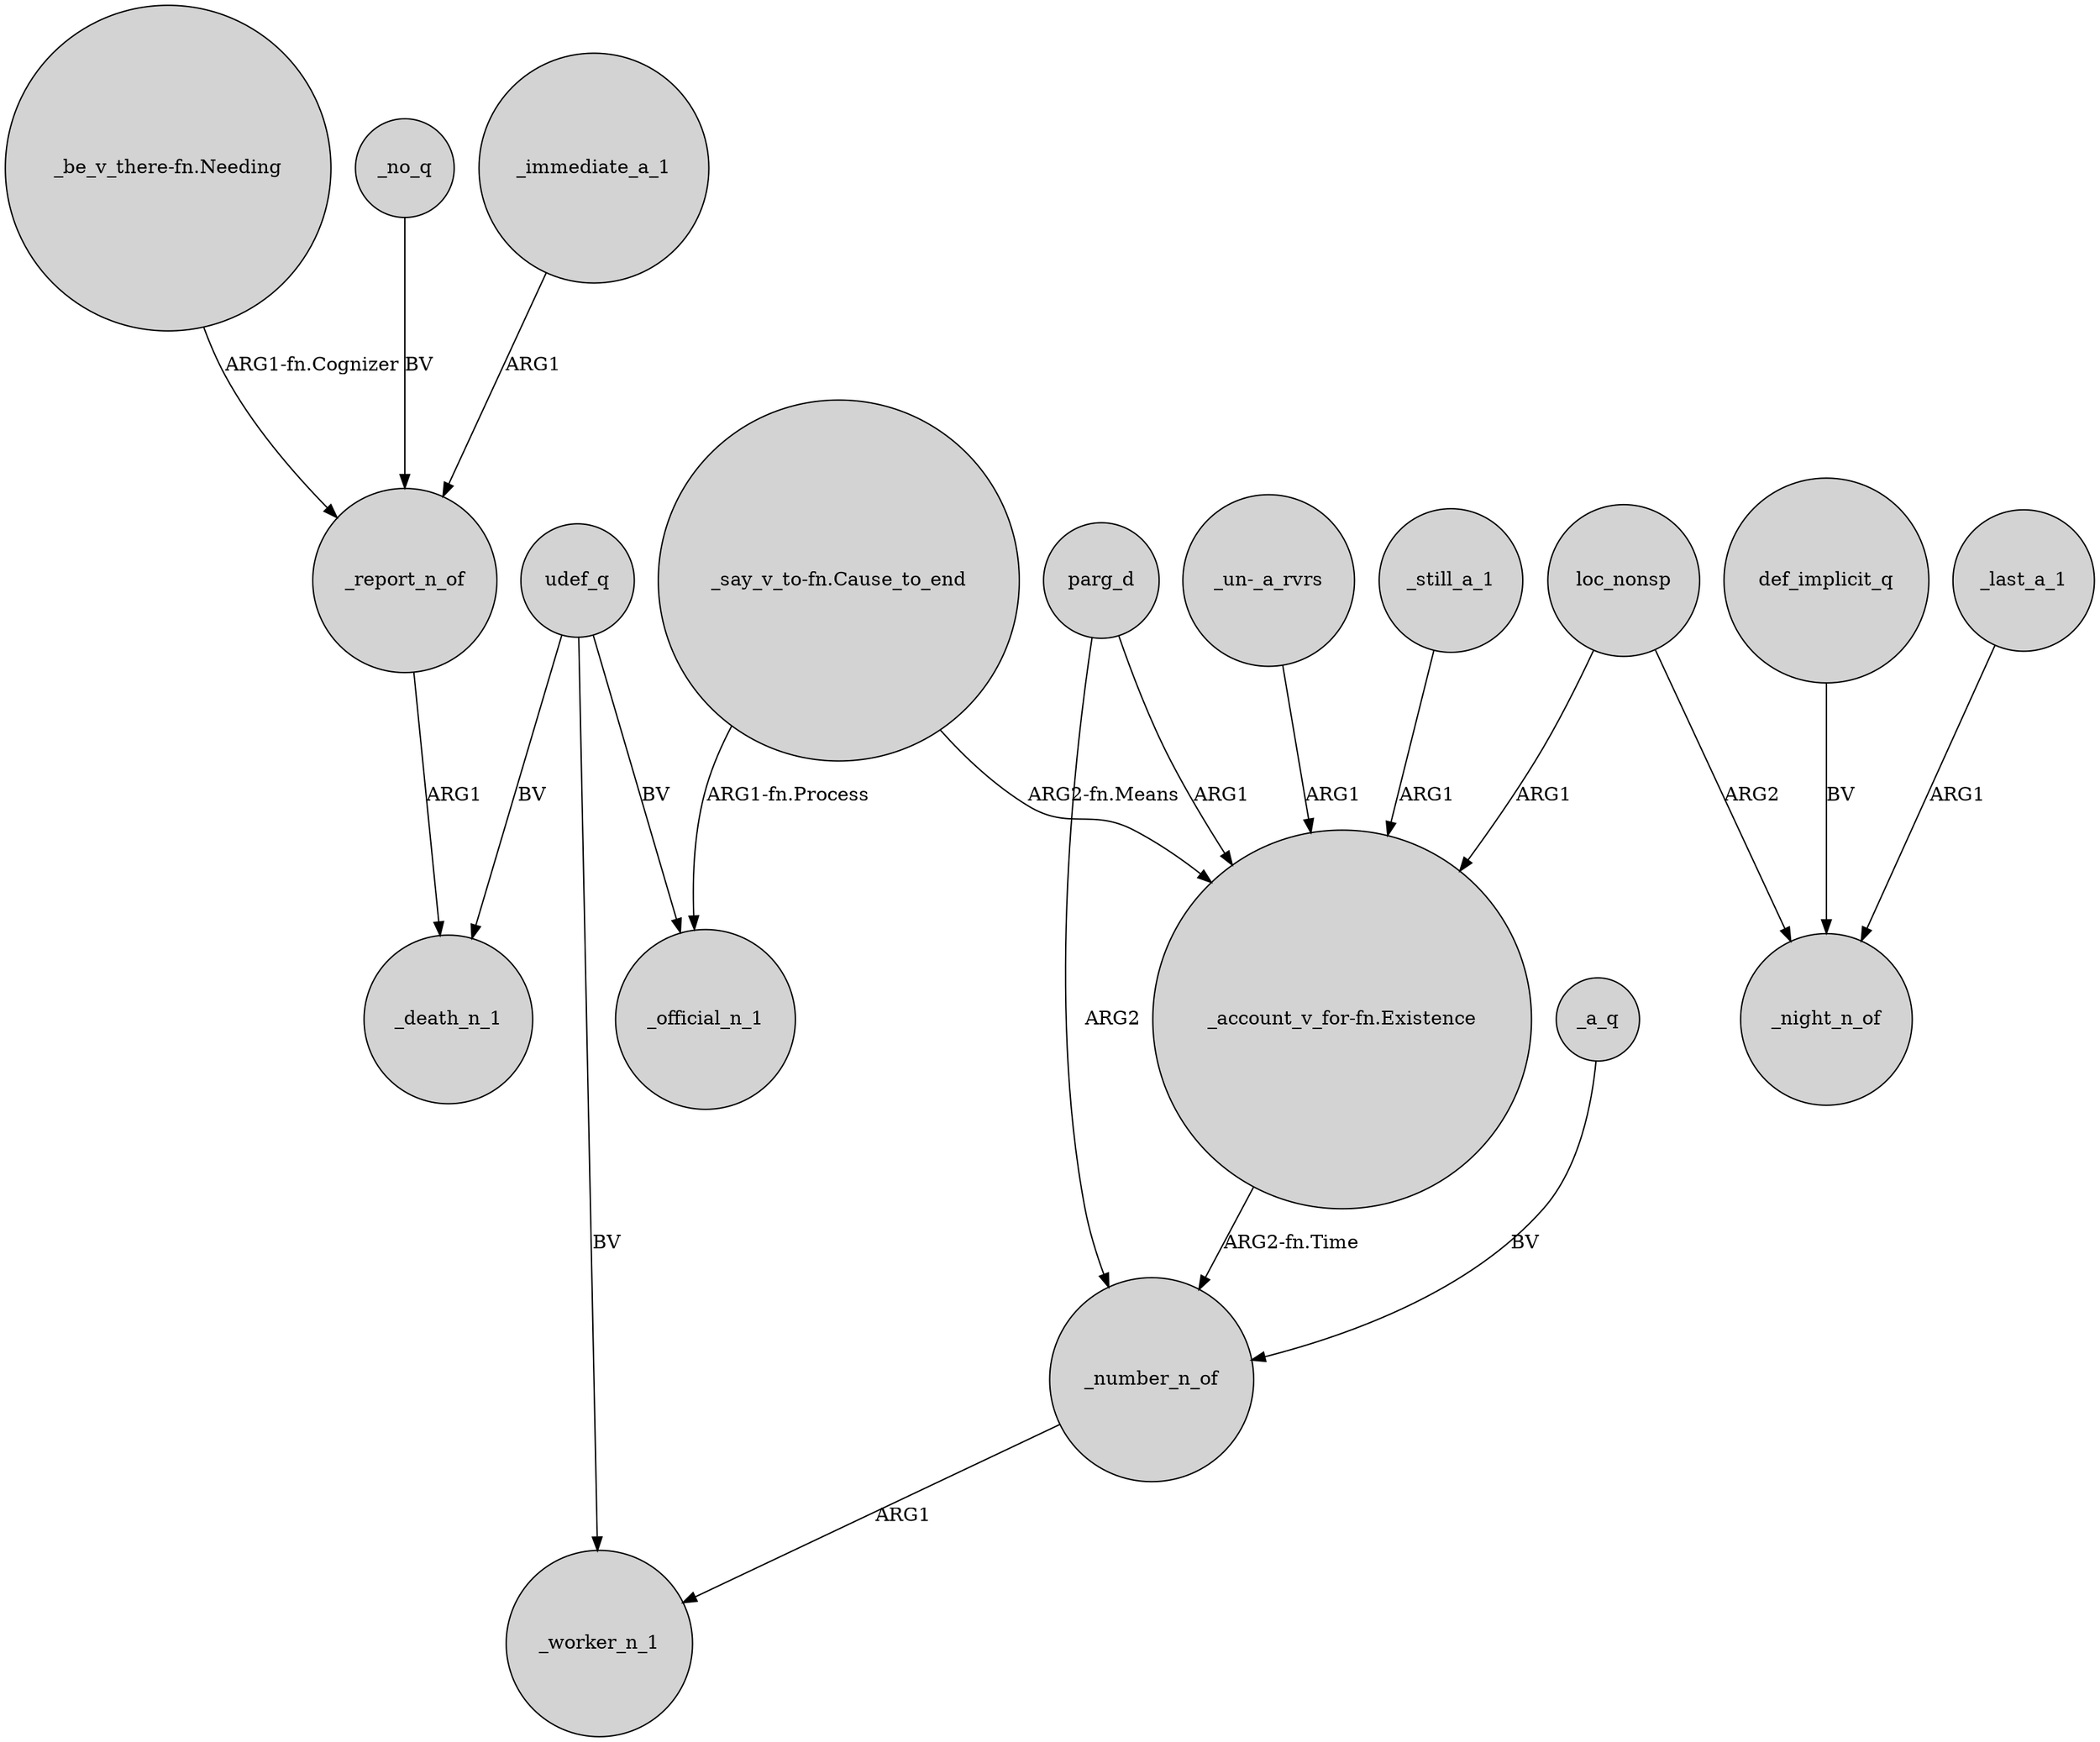 digraph {
	node [shape=circle style=filled]
	udef_q -> _death_n_1 [label=BV]
	_report_n_of -> _death_n_1 [label=ARG1]
	"_say_v_to-fn.Cause_to_end" -> "_account_v_for-fn.Existence" [label="ARG2-fn.Means"]
	"_be_v_there-fn.Needing" -> _report_n_of [label="ARG1-fn.Cognizer"]
	"_say_v_to-fn.Cause_to_end" -> _official_n_1 [label="ARG1-fn.Process"]
	loc_nonsp -> "_account_v_for-fn.Existence" [label=ARG1]
	_no_q -> _report_n_of [label=BV]
	loc_nonsp -> _night_n_of [label=ARG2]
	"_account_v_for-fn.Existence" -> _number_n_of [label="ARG2-fn.Time"]
	_still_a_1 -> "_account_v_for-fn.Existence" [label=ARG1]
	_immediate_a_1 -> _report_n_of [label=ARG1]
	_last_a_1 -> _night_n_of [label=ARG1]
	parg_d -> _number_n_of [label=ARG2]
	udef_q -> _worker_n_1 [label=BV]
	parg_d -> "_account_v_for-fn.Existence" [label=ARG1]
	udef_q -> _official_n_1 [label=BV]
	_a_q -> _number_n_of [label=BV]
	"_un-_a_rvrs" -> "_account_v_for-fn.Existence" [label=ARG1]
	def_implicit_q -> _night_n_of [label=BV]
	_number_n_of -> _worker_n_1 [label=ARG1]
}
